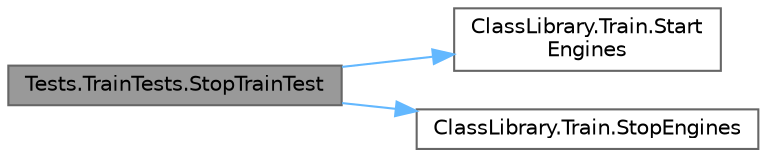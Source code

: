 digraph "Tests.TrainTests.StopTrainTest"
{
 // INTERACTIVE_SVG=YES
 // LATEX_PDF_SIZE
  bgcolor="transparent";
  edge [fontname=Helvetica,fontsize=10,labelfontname=Helvetica,labelfontsize=10];
  node [fontname=Helvetica,fontsize=10,shape=box,height=0.2,width=0.4];
  rankdir="LR";
  Node1 [id="Node000001",label="Tests.TrainTests.StopTrainTest",height=0.2,width=0.4,color="gray40", fillcolor="grey60", style="filled", fontcolor="black",tooltip="Prueba que el tren se detenga."];
  Node1 -> Node2 [id="edge1_Node000001_Node000002",color="steelblue1",style="solid",tooltip=" "];
  Node2 [id="Node000002",label="ClassLibrary.Train.Start\lEngines",height=0.2,width=0.4,color="grey40", fillcolor="white", style="filled",URL="$classClassLibrary_1_1Train.html#a508294aea03e823f68ac8481c965be75",tooltip="Enciende las máquinas del tren."];
  Node1 -> Node3 [id="edge2_Node000001_Node000003",color="steelblue1",style="solid",tooltip=" "];
  Node3 [id="Node000003",label="ClassLibrary.Train.StopEngines",height=0.2,width=0.4,color="grey40", fillcolor="white", style="filled",URL="$classClassLibrary_1_1Train.html#ad004bf04ad56bb141d6b639295d2f91c",tooltip="Detiene las máquinas del tren."];
}
